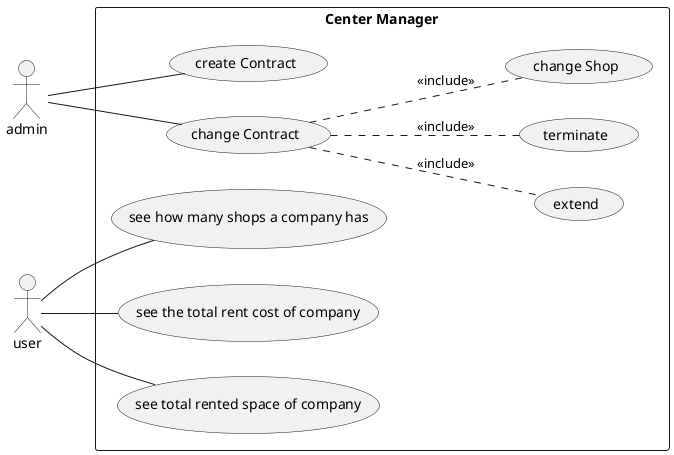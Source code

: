 @startuml
left to right direction
:admin:
:user:

rectangle "Center Manager"{
admin -d- (create Contract)
admin -d- (change Contract)
(change Contract) .. (extend) : <<include>>
(change Contract) .. (terminate) : <<include>>
(change Contract) .. (change Shop) : <<include>>

user -d- (see how many shops a company has)
user -d- (see the total rent cost of company)
user -d- (see total rented space of company)
}
@enduml
